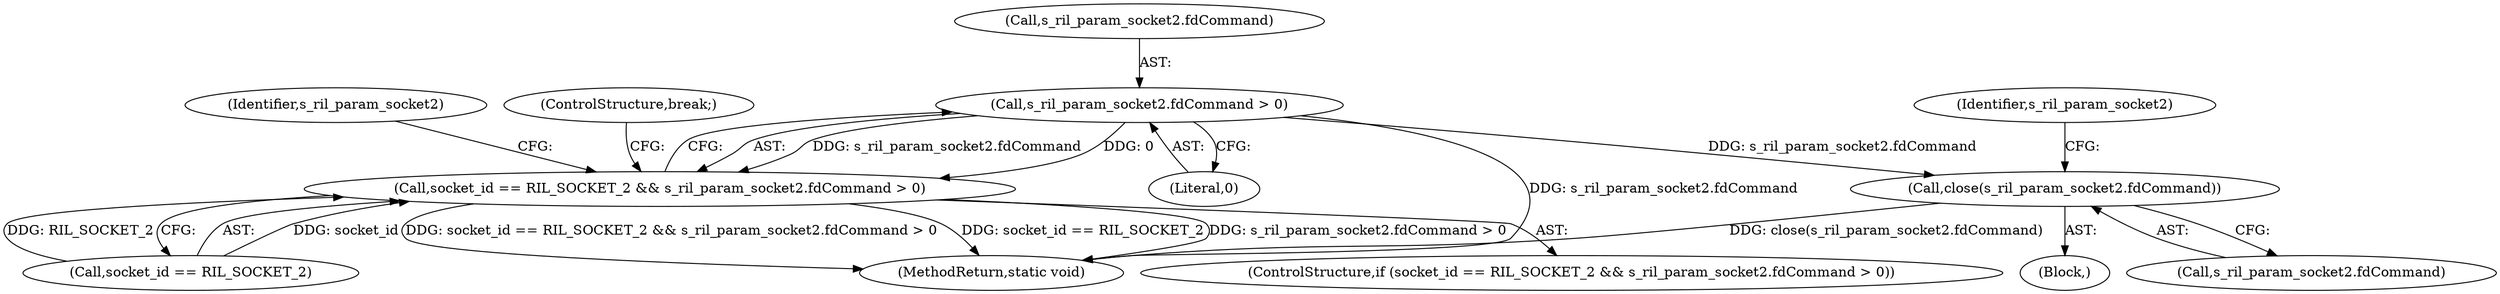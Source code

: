 digraph "0_Android_cd5f15f588a5d27e99ba12f057245bfe507f8c42@API" {
"1000423" [label="(Call,s_ril_param_socket2.fdCommand > 0)"];
"1000419" [label="(Call,socket_id == RIL_SOCKET_2 && s_ril_param_socket2.fdCommand > 0)"];
"1000429" [label="(Call,close(s_ril_param_socket2.fdCommand))"];
"1000423" [label="(Call,s_ril_param_socket2.fdCommand > 0)"];
"1000420" [label="(Call,socket_id == RIL_SOCKET_2)"];
"1000431" [label="(Identifier,s_ril_param_socket2)"];
"1000428" [label="(Block,)"];
"1000430" [label="(Call,s_ril_param_socket2.fdCommand)"];
"1000439" [label="(ControlStructure,break;)"];
"1000429" [label="(Call,close(s_ril_param_socket2.fdCommand))"];
"1000633" [label="(MethodReturn,static void)"];
"1000419" [label="(Call,socket_id == RIL_SOCKET_2 && s_ril_param_socket2.fdCommand > 0)"];
"1000435" [label="(Identifier,s_ril_param_socket2)"];
"1000427" [label="(Literal,0)"];
"1000424" [label="(Call,s_ril_param_socket2.fdCommand)"];
"1000418" [label="(ControlStructure,if (socket_id == RIL_SOCKET_2 && s_ril_param_socket2.fdCommand > 0))"];
"1000423" -> "1000419"  [label="AST: "];
"1000423" -> "1000427"  [label="CFG: "];
"1000424" -> "1000423"  [label="AST: "];
"1000427" -> "1000423"  [label="AST: "];
"1000419" -> "1000423"  [label="CFG: "];
"1000423" -> "1000633"  [label="DDG: s_ril_param_socket2.fdCommand"];
"1000423" -> "1000419"  [label="DDG: s_ril_param_socket2.fdCommand"];
"1000423" -> "1000419"  [label="DDG: 0"];
"1000423" -> "1000429"  [label="DDG: s_ril_param_socket2.fdCommand"];
"1000419" -> "1000418"  [label="AST: "];
"1000419" -> "1000420"  [label="CFG: "];
"1000420" -> "1000419"  [label="AST: "];
"1000431" -> "1000419"  [label="CFG: "];
"1000439" -> "1000419"  [label="CFG: "];
"1000419" -> "1000633"  [label="DDG: socket_id == RIL_SOCKET_2"];
"1000419" -> "1000633"  [label="DDG: s_ril_param_socket2.fdCommand > 0"];
"1000419" -> "1000633"  [label="DDG: socket_id == RIL_SOCKET_2 && s_ril_param_socket2.fdCommand > 0"];
"1000420" -> "1000419"  [label="DDG: socket_id"];
"1000420" -> "1000419"  [label="DDG: RIL_SOCKET_2"];
"1000429" -> "1000428"  [label="AST: "];
"1000429" -> "1000430"  [label="CFG: "];
"1000430" -> "1000429"  [label="AST: "];
"1000435" -> "1000429"  [label="CFG: "];
"1000429" -> "1000633"  [label="DDG: close(s_ril_param_socket2.fdCommand)"];
}
